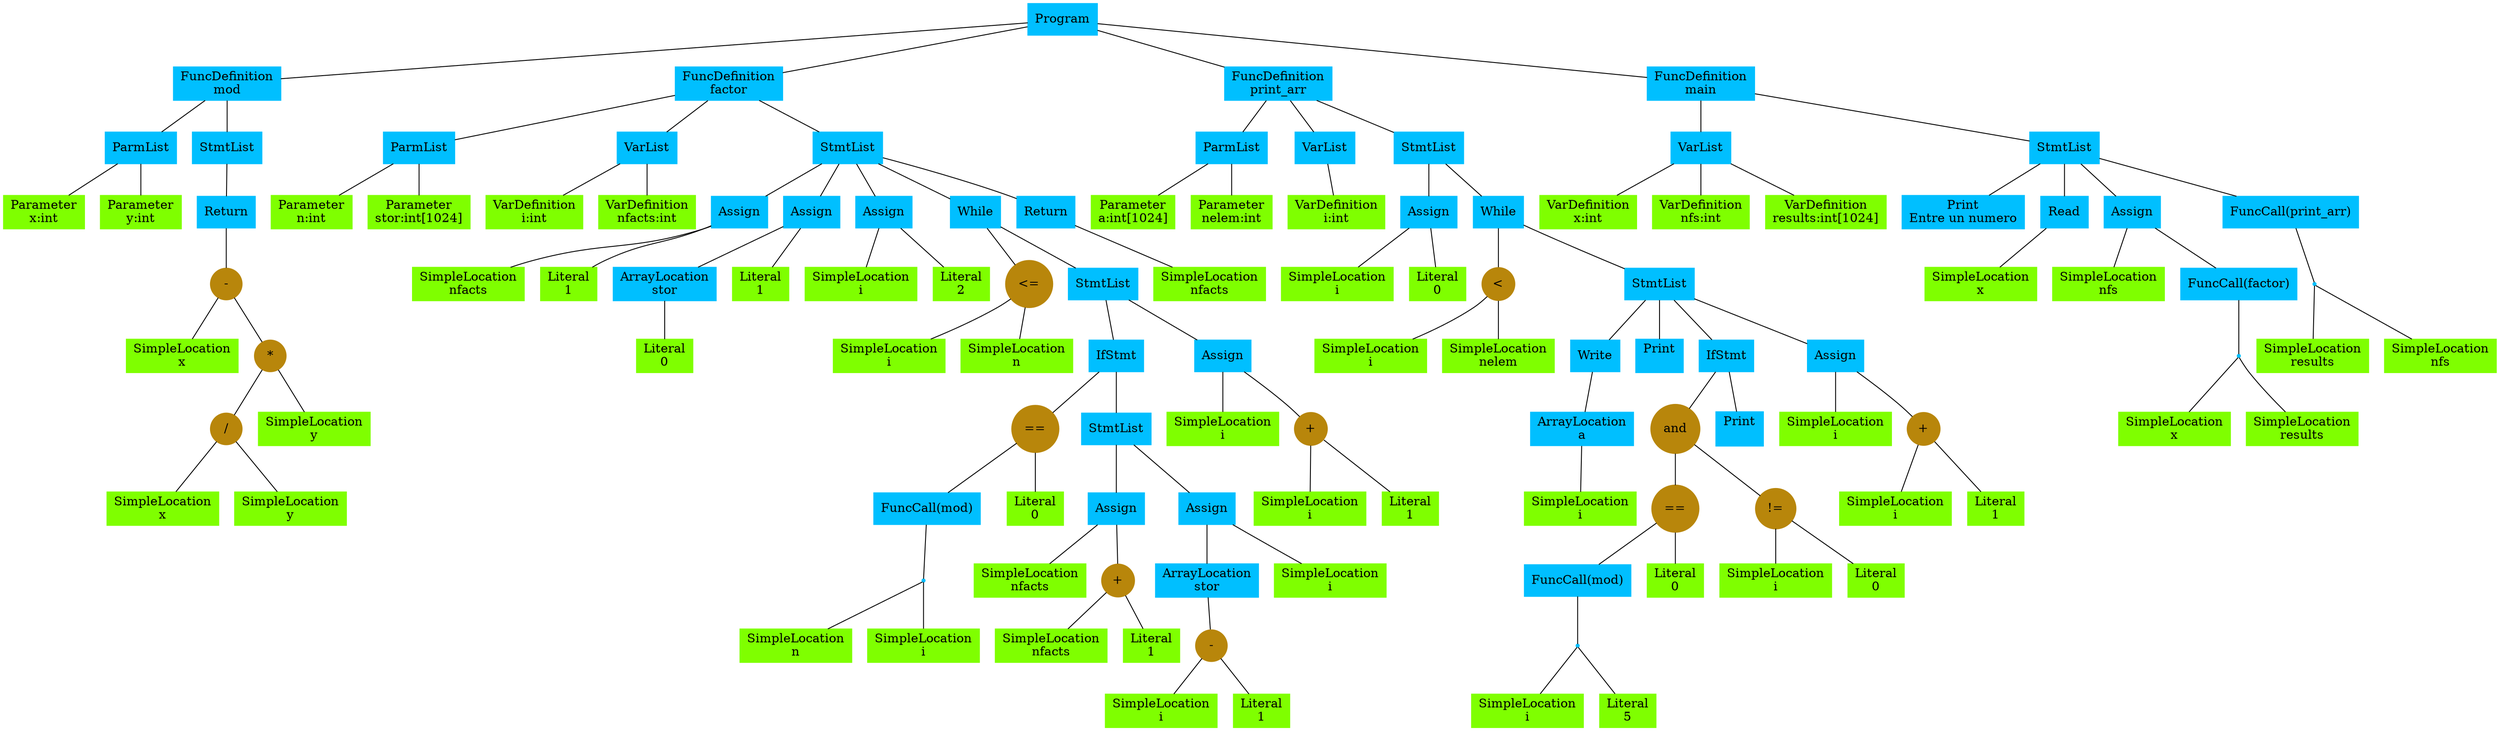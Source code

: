 digraph AST {
        node [color=deepskyblue shape=box style=filled]
        edge [arrowhead=none]
        n01 [label=Program]
        n02 [label="FuncDefinition
mod"]
        n03 [label=ParmList]
        n04 [label="Parameter
x:int" color=chartreuse]
        n03 -> n04
        n05 [label="Parameter
y:int" color=chartreuse]
        n03 -> n05
        n02 -> n03
        n06 [label=StmtList]
        n07 [label=Return]
        n08 [label="-" color=darkgoldenrod shape=circle]
        n09 [label="SimpleLocation
x" color=chartreuse]
        n08 -> n09
        n10 [label="*" color=darkgoldenrod shape=circle]
        n11 [label="/" color=darkgoldenrod shape=circle]
        n12 [label="SimpleLocation
x" color=chartreuse]
        n11 -> n12
        n13 [label="SimpleLocation
y" color=chartreuse]
        n11 -> n13
        n10 -> n11
        n14 [label="SimpleLocation
y" color=chartreuse]
        n10 -> n14
        n08 -> n10
        n07 -> n08
        n06 -> n07
        n02 -> n06
        n01 -> n02
        n15 [label="FuncDefinition
factor"]
        n16 [label=ParmList]
        n17 [label="Parameter
n:int" color=chartreuse]
        n16 -> n17
        n18 [label="Parameter
stor:int[1024]" color=chartreuse]
        n16 -> n18
        n15 -> n16
        n19 [label=VarList]
        n20 [label="VarDefinition
i:int" color=chartreuse]
        n19 -> n20
        n21 [label="VarDefinition
nfacts:int" color=chartreuse]
        n19 -> n21
        n15 -> n19
        n22 [label=StmtList]
        n23 [label=Assign]
        n24 [label="SimpleLocation
nfacts" color=chartreuse]
        n23 -> n24
        n25 [label="Literal
1" color=chartreuse]
        n23 -> n25
        n22 -> n23
        n26 [label=Assign]
        n27 [label="ArrayLocation
stor"]
        n28 [label="Literal
0" color=chartreuse]
        n27 -> n28
        n26 -> n27
        n29 [label="Literal
1" color=chartreuse]
        n26 -> n29
        n22 -> n26
        n30 [label=Assign]
        n31 [label="SimpleLocation
i" color=chartreuse]
        n30 -> n31
        n32 [label="Literal
2" color=chartreuse]
        n30 -> n32
        n22 -> n30
        n33 [label=While]
        n34 [label="<=" color=darkgoldenrod shape=circle]
        n35 [label="SimpleLocation
i" color=chartreuse]
        n34 -> n35
        n36 [label="SimpleLocation
n" color=chartreuse]
        n34 -> n36
        n33 -> n34
        n37 [label=StmtList]
        n38 [label=IfStmt]
        n39 [label="==" color=darkgoldenrod shape=circle]
        n40 [label="FuncCall(mod)"]
        n41 [label=ArgList shape=point]
        n42 [label="SimpleLocation
n" color=chartreuse]
        n41 -> n42
        n43 [label="SimpleLocation
i" color=chartreuse]
        n41 -> n43
        n40 -> n41
        n39 -> n40
        n44 [label="Literal
0" color=chartreuse]
        n39 -> n44
        n38 -> n39
        n45 [label=StmtList]
        n46 [label=Assign]
        n47 [label="SimpleLocation
nfacts" color=chartreuse]
        n46 -> n47
        n48 [label="+" color=darkgoldenrod shape=circle]
        n49 [label="SimpleLocation
nfacts" color=chartreuse]
        n48 -> n49
        n50 [label="Literal
1" color=chartreuse]
        n48 -> n50
        n46 -> n48
        n45 -> n46
        n51 [label=Assign]
        n52 [label="ArrayLocation
stor"]
        n53 [label="-" color=darkgoldenrod shape=circle]
        n54 [label="SimpleLocation
i" color=chartreuse]
        n53 -> n54
        n55 [label="Literal
1" color=chartreuse]
        n53 -> n55
        n52 -> n53
        n51 -> n52
        n56 [label="SimpleLocation
i" color=chartreuse]
        n51 -> n56
        n45 -> n51
        n38 -> n45
        n37 -> n38
        n57 [label=Assign]
        n58 [label="SimpleLocation
i" color=chartreuse]
        n57 -> n58
        n59 [label="+" color=darkgoldenrod shape=circle]
        n60 [label="SimpleLocation
i" color=chartreuse]
        n59 -> n60
        n61 [label="Literal
1" color=chartreuse]
        n59 -> n61
        n57 -> n59
        n37 -> n57
        n33 -> n37
        n22 -> n33
        n62 [label=Return]
        n63 [label="SimpleLocation
nfacts" color=chartreuse]
        n62 -> n63
        n22 -> n62
        n15 -> n22
        n01 -> n15
        n64 [label="FuncDefinition
print_arr"]
        n65 [label=ParmList]
        n66 [label="Parameter
a:int[1024]" color=chartreuse]
        n65 -> n66
        n67 [label="Parameter
nelem:int" color=chartreuse]
        n65 -> n67
        n64 -> n65
        n68 [label=VarList]
        n69 [label="VarDefinition
i:int" color=chartreuse]
        n68 -> n69
        n64 -> n68
        n70 [label=StmtList]
        n71 [label=Assign]
        n72 [label="SimpleLocation
i" color=chartreuse]
        n71 -> n72
        n73 [label="Literal
0" color=chartreuse]
        n71 -> n73
        n70 -> n71
        n74 [label=While]
        n75 [label="<" color=darkgoldenrod shape=circle]
        n76 [label="SimpleLocation
i" color=chartreuse]
        n75 -> n76
        n77 [label="SimpleLocation
nelem" color=chartreuse]
        n75 -> n77
        n74 -> n75
        n78 [label=StmtList]
        n79 [label=Write]
        n80 [label="ArrayLocation
a"]
        n81 [label="SimpleLocation
i" color=chartreuse]
        n80 -> n81
        n79 -> n80
        n78 -> n79
        n82 [label="Print
 "]
        n78 -> n82
        n83 [label=IfStmt]
        n84 [label=and color=darkgoldenrod shape=circle]
        n85 [label="==" color=darkgoldenrod shape=circle]
        n86 [label="FuncCall(mod)"]
        n87 [label=ArgList shape=point]
        n88 [label="SimpleLocation
i" color=chartreuse]
        n87 -> n88
        n89 [label="Literal
5" color=chartreuse]
        n87 -> n89
        n86 -> n87
        n85 -> n86
        n90 [label="Literal
0" color=chartreuse]
        n85 -> n90
        n84 -> n85
        n91 [label="!=" color=darkgoldenrod shape=circle]
        n92 [label="SimpleLocation
i" color=chartreuse]
        n91 -> n92
        n93 [label="Literal
0" color=chartreuse]
        n91 -> n93
        n84 -> n91
        n83 -> n84
        n94 [label="Print
\n"]
        n83 -> n94
        n78 -> n83
        n95 [label=Assign]
        n96 [label="SimpleLocation
i" color=chartreuse]
        n95 -> n96
        n97 [label="+" color=darkgoldenrod shape=circle]
        n98 [label="SimpleLocation
i" color=chartreuse]
        n97 -> n98
        n99 [label="Literal
1" color=chartreuse]
        n97 -> n99
        n95 -> n97
        n78 -> n95
        n74 -> n78
        n70 -> n74
        n64 -> n70
        n01 -> n64
        n100 [label="FuncDefinition
main"]
        n101 [label=VarList]
        n102 [label="VarDefinition
x:int" color=chartreuse]
        n101 -> n102
        n103 [label="VarDefinition
nfs:int" color=chartreuse]
        n101 -> n103
        n104 [label="VarDefinition
results:int[1024]" color=chartreuse]
        n101 -> n104
        n100 -> n101
        n105 [label=StmtList]
        n106 [label="Print
Entre un numero\n"]
        n105 -> n106
        n107 [label=Read]
        n108 [label="SimpleLocation
x" color=chartreuse]
        n107 -> n108
        n105 -> n107
        n109 [label=Assign]
        n110 [label="SimpleLocation
nfs" color=chartreuse]
        n109 -> n110
        n111 [label="FuncCall(factor)"]
        n112 [label=ArgList shape=point]
        n113 [label="SimpleLocation
x" color=chartreuse]
        n112 -> n113
        n114 [label="SimpleLocation
results" color=chartreuse]
        n112 -> n114
        n111 -> n112
        n109 -> n111
        n105 -> n109
        n115 [label="FuncCall(print_arr)"]
        n116 [label=ArgList shape=point]
        n117 [label="SimpleLocation
results" color=chartreuse]
        n116 -> n117
        n118 [label="SimpleLocation
nfs" color=chartreuse]
        n116 -> n118
        n115 -> n116
        n105 -> n115
        n100 -> n105
        n01 -> n100
}

